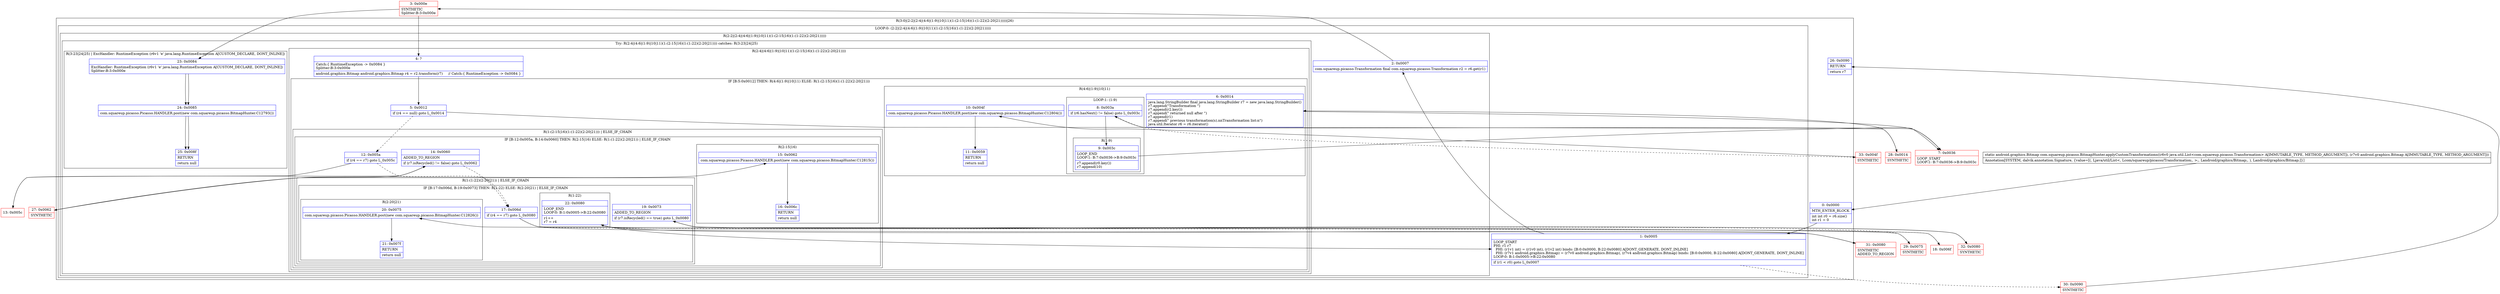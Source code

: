 digraph "CFG forcom.squareup.picasso.BitmapHunter.applyCustomTransformations(Ljava\/util\/List;Landroid\/graphics\/Bitmap;)Landroid\/graphics\/Bitmap;" {
subgraph cluster_Region_363729100 {
label = "R(3:0|(2:2|(2:4|(4:6|(1:9)|10|11)(1:(2:15|16)(1:(1:22)(2:20|21)))))|26)";
node [shape=record,color=blue];
Node_0 [shape=record,label="{0\:\ 0x0000|MTH_ENTER_BLOCK\l|int int r0 = r6.size()\lint r1 = 0\l}"];
subgraph cluster_LoopRegion_283042435 {
label = "LOOP:0: (2:2|(2:4|(4:6|(1:9)|10|11)(1:(2:15|16)(1:(1:22)(2:20|21)))))";
node [shape=record,color=blue];
Node_1 [shape=record,label="{1\:\ 0x0005|LOOP_START\lPHI: r1 r7 \l  PHI: (r1v1 int) = (r1v0 int), (r1v2 int) binds: [B:0:0x0000, B:22:0x0080] A[DONT_GENERATE, DONT_INLINE]\l  PHI: (r7v1 android.graphics.Bitmap) = (r7v0 android.graphics.Bitmap), (r7v4 android.graphics.Bitmap) binds: [B:0:0x0000, B:22:0x0080] A[DONT_GENERATE, DONT_INLINE]\lLOOP:0: B:1:0x0005\-\>B:22:0x0080\l|if (r1 \< r0) goto L_0x0007\l}"];
subgraph cluster_Region_1155547696 {
label = "R(2:2|(2:4|(4:6|(1:9)|10|11)(1:(2:15|16)(1:(1:22)(2:20|21)))))";
node [shape=record,color=blue];
Node_2 [shape=record,label="{2\:\ 0x0007|com.squareup.picasso.Transformation final com.squareup.picasso.Transformation r2 = r6.get(r1)\l}"];
subgraph cluster_TryCatchRegion_710893270 {
label = "Try: R(2:4|(4:6|(1:9)|10|11)(1:(2:15|16)(1:(1:22)(2:20|21)))) catches: R(3:23|24|25)";
node [shape=record,color=blue];
subgraph cluster_Region_1182807628 {
label = "R(2:4|(4:6|(1:9)|10|11)(1:(2:15|16)(1:(1:22)(2:20|21))))";
node [shape=record,color=blue];
Node_4 [shape=record,label="{4\:\ ?|Catch:\{ RuntimeException \-\> 0x0084 \}\lSplitter:B:3:0x000e\l|android.graphics.Bitmap android.graphics.Bitmap r4 = r2.transform(r7)     \/\/ Catch:\{ RuntimeException \-\> 0x0084 \}\l}"];
subgraph cluster_IfRegion_1017464601 {
label = "IF [B:5:0x0012] THEN: R(4:6|(1:9)|10|11) ELSE: R(1:(2:15|16)(1:(1:22)(2:20|21)))";
node [shape=record,color=blue];
Node_5 [shape=record,label="{5\:\ 0x0012|if (r4 == null) goto L_0x0014\l}"];
subgraph cluster_Region_556597776 {
label = "R(4:6|(1:9)|10|11)";
node [shape=record,color=blue];
Node_6 [shape=record,label="{6\:\ 0x0014|java.lang.StringBuilder final java.lang.StringBuilder r7 = new java.lang.StringBuilder()\lr7.append(\"Transformation \")\lr7.append(r2.key())\lr7.append(\" returned null after \")\lr7.append(r1)\lr7.append(\" previous transformation(s).nnTransformation list:n\")\ljava.util.Iterator r6 = r6.iterator()\l}"];
subgraph cluster_LoopRegion_895425699 {
label = "LOOP:1: (1:9)";
node [shape=record,color=blue];
Node_8 [shape=record,label="{8\:\ 0x003a|if (r6.hasNext() != false) goto L_0x003c\l}"];
subgraph cluster_Region_969893022 {
label = "R(1:9)";
node [shape=record,color=blue];
Node_9 [shape=record,label="{9\:\ 0x003c|LOOP_END\lLOOP:1: B:7:0x0036\-\>B:9:0x003c\l|r7.append(r0.key())\lr7.append(10)\l}"];
}
}
Node_10 [shape=record,label="{10\:\ 0x004f|com.squareup.picasso.Picasso.HANDLER.post(new com.squareup.picasso.BitmapHunter.C12804())\l}"];
Node_11 [shape=record,label="{11\:\ 0x0059|RETURN\l|return null\l}"];
}
subgraph cluster_Region_1054419175 {
label = "R(1:(2:15|16)(1:(1:22)(2:20|21))) | ELSE_IF_CHAIN\l";
node [shape=record,color=blue];
subgraph cluster_IfRegion_1436112146 {
label = "IF [B:12:0x005a, B:14:0x0060] THEN: R(2:15|16) ELSE: R(1:(1:22)(2:20|21)) | ELSE_IF_CHAIN\l";
node [shape=record,color=blue];
Node_12 [shape=record,label="{12\:\ 0x005a|if (r4 == r7) goto L_0x005c\l}"];
Node_14 [shape=record,label="{14\:\ 0x0060|ADDED_TO_REGION\l|if (r7.isRecycled() != false) goto L_0x0062\l}"];
subgraph cluster_Region_1955838175 {
label = "R(2:15|16)";
node [shape=record,color=blue];
Node_15 [shape=record,label="{15\:\ 0x0062|com.squareup.picasso.Picasso.HANDLER.post(new com.squareup.picasso.BitmapHunter.C12815())\l}"];
Node_16 [shape=record,label="{16\:\ 0x006c|RETURN\l|return null\l}"];
}
subgraph cluster_Region_1548524286 {
label = "R(1:(1:22)(2:20|21)) | ELSE_IF_CHAIN\l";
node [shape=record,color=blue];
subgraph cluster_IfRegion_1132870515 {
label = "IF [B:17:0x006d, B:19:0x0073] THEN: R(1:22) ELSE: R(2:20|21) | ELSE_IF_CHAIN\l";
node [shape=record,color=blue];
Node_17 [shape=record,label="{17\:\ 0x006d|if (r4 == r7) goto L_0x0080\l}"];
Node_19 [shape=record,label="{19\:\ 0x0073|ADDED_TO_REGION\l|if (r7.isRecycled() == true) goto L_0x0080\l}"];
subgraph cluster_Region_1654261604 {
label = "R(1:22)";
node [shape=record,color=blue];
Node_22 [shape=record,label="{22\:\ 0x0080|LOOP_END\lLOOP:0: B:1:0x0005\-\>B:22:0x0080\l|r1++\lr7 = r4\l}"];
}
subgraph cluster_Region_849647039 {
label = "R(2:20|21)";
node [shape=record,color=blue];
Node_20 [shape=record,label="{20\:\ 0x0075|com.squareup.picasso.Picasso.HANDLER.post(new com.squareup.picasso.BitmapHunter.C12826())\l}"];
Node_21 [shape=record,label="{21\:\ 0x007f|RETURN\l|return null\l}"];
}
}
}
}
}
}
}
subgraph cluster_Region_2077240441 {
label = "R(3:23|24|25) | ExcHandler: RuntimeException (r6v1 'e' java.lang.RuntimeException A[CUSTOM_DECLARE, DONT_INLINE])\l";
node [shape=record,color=blue];
Node_23 [shape=record,label="{23\:\ 0x0084|ExcHandler: RuntimeException (r6v1 'e' java.lang.RuntimeException A[CUSTOM_DECLARE, DONT_INLINE])\lSplitter:B:3:0x000e\l}"];
Node_24 [shape=record,label="{24\:\ 0x0085|com.squareup.picasso.Picasso.HANDLER.post(new com.squareup.picasso.BitmapHunter.C12793())\l}"];
Node_25 [shape=record,label="{25\:\ 0x008f|RETURN\l|return null\l}"];
}
}
}
}
Node_26 [shape=record,label="{26\:\ 0x0090|RETURN\l|return r7\l}"];
}
subgraph cluster_Region_2077240441 {
label = "R(3:23|24|25) | ExcHandler: RuntimeException (r6v1 'e' java.lang.RuntimeException A[CUSTOM_DECLARE, DONT_INLINE])\l";
node [shape=record,color=blue];
Node_23 [shape=record,label="{23\:\ 0x0084|ExcHandler: RuntimeException (r6v1 'e' java.lang.RuntimeException A[CUSTOM_DECLARE, DONT_INLINE])\lSplitter:B:3:0x000e\l}"];
Node_24 [shape=record,label="{24\:\ 0x0085|com.squareup.picasso.Picasso.HANDLER.post(new com.squareup.picasso.BitmapHunter.C12793())\l}"];
Node_25 [shape=record,label="{25\:\ 0x008f|RETURN\l|return null\l}"];
}
Node_3 [shape=record,color=red,label="{3\:\ 0x000e|SYNTHETIC\lSplitter:B:3:0x000e\l}"];
Node_7 [shape=record,color=red,label="{7\:\ 0x0036|LOOP_START\lLOOP:1: B:7:0x0036\-\>B:9:0x003c\l}"];
Node_13 [shape=record,color=red,label="{13\:\ 0x005c}"];
Node_18 [shape=record,color=red,label="{18\:\ 0x006f}"];
Node_27 [shape=record,color=red,label="{27\:\ 0x0062|SYNTHETIC\l}"];
Node_28 [shape=record,color=red,label="{28\:\ 0x0014|SYNTHETIC\l}"];
Node_29 [shape=record,color=red,label="{29\:\ 0x0075|SYNTHETIC\l}"];
Node_30 [shape=record,color=red,label="{30\:\ 0x0090|SYNTHETIC\l}"];
Node_31 [shape=record,color=red,label="{31\:\ 0x0080|SYNTHETIC\lADDED_TO_REGION\l}"];
Node_32 [shape=record,color=red,label="{32\:\ 0x0080|SYNTHETIC\l}"];
Node_33 [shape=record,color=red,label="{33\:\ 0x004f|SYNTHETIC\l}"];
MethodNode[shape=record,label="{static android.graphics.Bitmap com.squareup.picasso.BitmapHunter.applyCustomTransformations((r6v0 java.util.List\<com.squareup.picasso.Transformation\> A[IMMUTABLE_TYPE, METHOD_ARGUMENT]), (r7v0 android.graphics.Bitmap A[IMMUTABLE_TYPE, METHOD_ARGUMENT]))  | Annotation[SYSTEM, dalvik.annotation.Signature, \{value=[(, Ljava\/util\/List\<, Lcom\/squareup\/picasso\/Transformation;, \>;, Landroid\/graphics\/Bitmap;, ), Landroid\/graphics\/Bitmap;]\}]\l}"];
MethodNode -> Node_0;
Node_0 -> Node_1;
Node_1 -> Node_2;
Node_1 -> Node_30[style=dashed];
Node_2 -> Node_3;
Node_4 -> Node_5;
Node_5 -> Node_12[style=dashed];
Node_5 -> Node_28;
Node_6 -> Node_7;
Node_8 -> Node_9;
Node_8 -> Node_33[style=dashed];
Node_9 -> Node_7;
Node_10 -> Node_11;
Node_12 -> Node_13;
Node_12 -> Node_17[style=dashed];
Node_14 -> Node_17[style=dashed];
Node_14 -> Node_27;
Node_15 -> Node_16;
Node_17 -> Node_18[style=dashed];
Node_17 -> Node_31;
Node_19 -> Node_29[style=dashed];
Node_19 -> Node_32;
Node_22 -> Node_1;
Node_20 -> Node_21;
Node_23 -> Node_24;
Node_24 -> Node_25;
Node_23 -> Node_24;
Node_24 -> Node_25;
Node_3 -> Node_4;
Node_3 -> Node_23;
Node_7 -> Node_8;
Node_13 -> Node_14;
Node_18 -> Node_19;
Node_27 -> Node_15;
Node_28 -> Node_6;
Node_29 -> Node_20;
Node_30 -> Node_26;
Node_31 -> Node_22;
Node_32 -> Node_22;
Node_33 -> Node_10;
}

